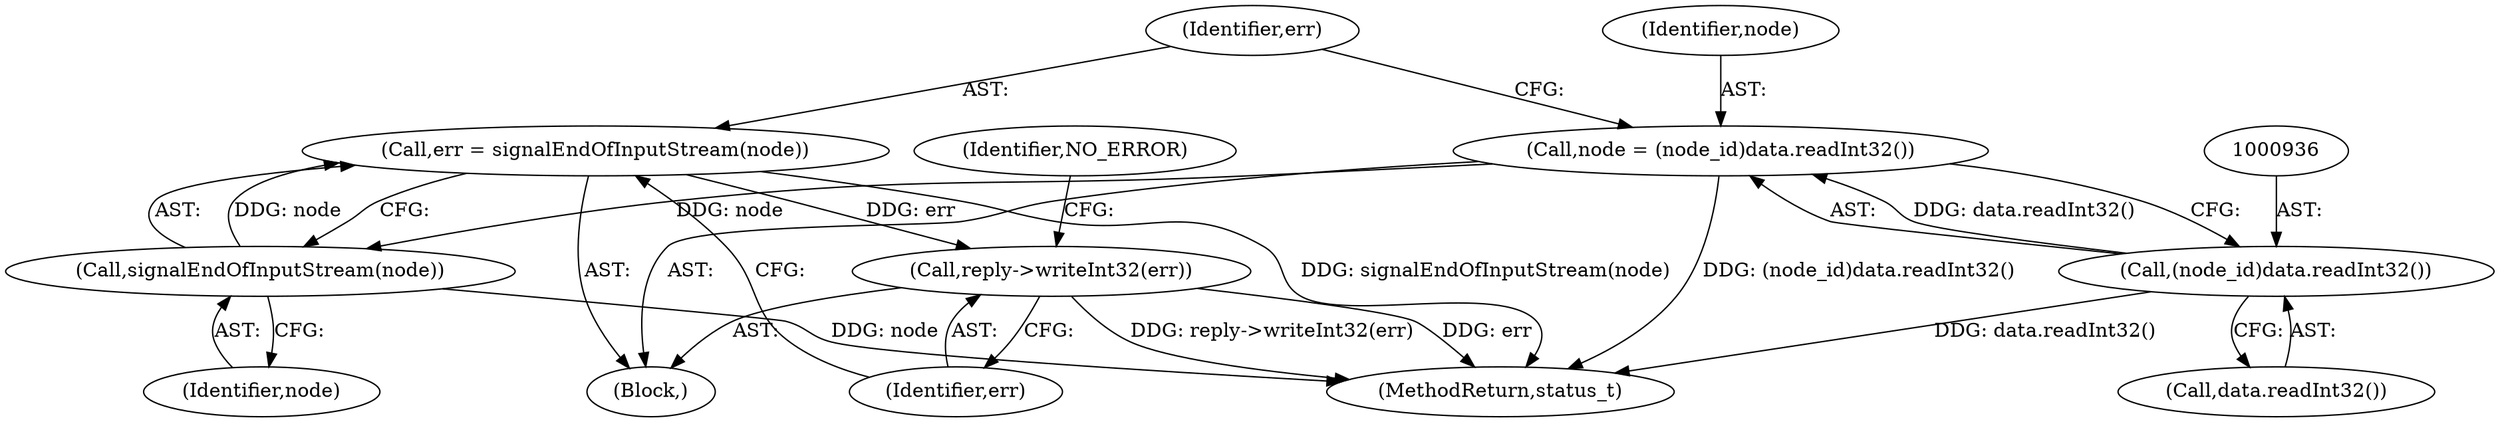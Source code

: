 digraph "0_Android_db829699d3293f254a7387894303451a91278986@API" {
"1000939" [label="(Call,err = signalEndOfInputStream(node))"];
"1000941" [label="(Call,signalEndOfInputStream(node))"];
"1000933" [label="(Call,node = (node_id)data.readInt32())"];
"1000935" [label="(Call,(node_id)data.readInt32())"];
"1000943" [label="(Call,reply->writeInt32(err))"];
"1000934" [label="(Identifier,node)"];
"1000944" [label="(Identifier,err)"];
"1000941" [label="(Call,signalEndOfInputStream(node))"];
"1000939" [label="(Call,err = signalEndOfInputStream(node))"];
"1001353" [label="(MethodReturn,status_t)"];
"1000946" [label="(Identifier,NO_ERROR)"];
"1000937" [label="(Call,data.readInt32())"];
"1000942" [label="(Identifier,node)"];
"1000927" [label="(Block,)"];
"1000940" [label="(Identifier,err)"];
"1000943" [label="(Call,reply->writeInt32(err))"];
"1000933" [label="(Call,node = (node_id)data.readInt32())"];
"1000935" [label="(Call,(node_id)data.readInt32())"];
"1000939" -> "1000927"  [label="AST: "];
"1000939" -> "1000941"  [label="CFG: "];
"1000940" -> "1000939"  [label="AST: "];
"1000941" -> "1000939"  [label="AST: "];
"1000944" -> "1000939"  [label="CFG: "];
"1000939" -> "1001353"  [label="DDG: signalEndOfInputStream(node)"];
"1000941" -> "1000939"  [label="DDG: node"];
"1000939" -> "1000943"  [label="DDG: err"];
"1000941" -> "1000942"  [label="CFG: "];
"1000942" -> "1000941"  [label="AST: "];
"1000941" -> "1001353"  [label="DDG: node"];
"1000933" -> "1000941"  [label="DDG: node"];
"1000933" -> "1000927"  [label="AST: "];
"1000933" -> "1000935"  [label="CFG: "];
"1000934" -> "1000933"  [label="AST: "];
"1000935" -> "1000933"  [label="AST: "];
"1000940" -> "1000933"  [label="CFG: "];
"1000933" -> "1001353"  [label="DDG: (node_id)data.readInt32()"];
"1000935" -> "1000933"  [label="DDG: data.readInt32()"];
"1000935" -> "1000937"  [label="CFG: "];
"1000936" -> "1000935"  [label="AST: "];
"1000937" -> "1000935"  [label="AST: "];
"1000935" -> "1001353"  [label="DDG: data.readInt32()"];
"1000943" -> "1000927"  [label="AST: "];
"1000943" -> "1000944"  [label="CFG: "];
"1000944" -> "1000943"  [label="AST: "];
"1000946" -> "1000943"  [label="CFG: "];
"1000943" -> "1001353"  [label="DDG: reply->writeInt32(err)"];
"1000943" -> "1001353"  [label="DDG: err"];
}
